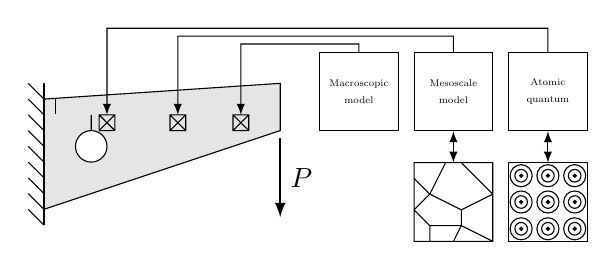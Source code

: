 \begin{tikzpicture}[>=latex,scale=2]
	% Draw thing
	\draw[fill=black!10,even odd rule] (0,0) -- (1.5,0.5) coordinate (LoadP) -- +(0,0.3) -- (0,0.7) coordinate[pos=0.95] (TopCrack)
			(0.3,0.4) circle (0.1) ++(0,0.1) -- +(0,0.1);
	\draw (TopCrack) -- +(0,-0.1);
	\draw[thick,->] (LoadP)++(0,-0.05) -- +(0,-0.5) node[midway,right] {$P$};
	\foreach \q in {0.35,0.8,1.2} {\draw[xshift=\q cm,yshift=0.5cm] (0,0) rectangle (0.1,0.1) (0,0) -- (0.1,0.1) (0,0.1) -- (0.1,0);}

	% Explanation boxes
	\draw[<-] (0.40,0.6) -- +(0,0.55) -- (3.2,1.15) -- (3.2,1) node[draw,below,scale=0.5] (A) [text width=1.6cm,minimum width=2cm, minimum height=2cm,text centered] {\scriptsize Atomic\\quantum};
	\draw[<-] (0.85,0.6) -- +(0,0.50) -- (2.6,1.10) -- (2.6,1) node[draw,below,scale=0.5] (B) [text width=1.6cm,minimum width=2cm, minimum height=2cm,text centered] {\scriptsize Mesoscale\\ model};
	\draw[<-] (1.25,0.6) -- +(0,0.45) -- (2.0,1.05) -- (2.0,1) node[draw,below,scale=0.5] (C) [text width=1.6cm,minimum width=2cm, minimum height=2cm,text centered] {\scriptsize Macroscopic\\model};
	\draw[<->] (A.south) -- +(0,-0.2) coordinate(Atoms);
	\draw[<->] (B.south) -- +(0,-0.2) coordinate(Particles);
	
	% This kind of unstructured mess will be tedious. 
	\draw (Atoms)++(-0.25,0) rectangle +(0.5,-0.5)
		(Atoms)++(-0.25,-0.5) ;
	\foreach \x in {-0.17,0,0.17} {\foreach \y in {0.083,0.25,0.42} {
		\draw[fill] (Atoms)++(\x,-\y) circle (0.01);
		\draw (Atoms)++(\x,-\y) circle (0.04) circle (0.07);
		}}

	\draw (Particles)++(-0.25,0) rectangle +(0.5,-0.5) 
		(Particles)++(-0.25,-0.5) 
			+(0,0.2) -- +(0.1,0.1) -- +(0.1,0)
			+(0,0.2) -- +(0.1,0.3) -- +(0,0.4)
			+(0.2,0.5) -- +(0.1,0.3) -- +(0.3,0.2) -- +(0.5,0.3) -- +(0.3,0.5)
			+(0.1,0.1) -- +(0.3,0.1) -- +(0.3,0.2)
			+(0.25,0) -- +(0.3,0.1) -- +(0.5,0);
	
	% Draw wall
	\draw[thick] (0,-0.1) -- (0,0.8);
	\foreach \q in {-0.1,0,0.1,0.2,0.3,0.4,0.5,0.6,0.7} { \draw[yshift=\q cm] (0,0) -- +(-0.1,0.1); }
\end{tikzpicture}